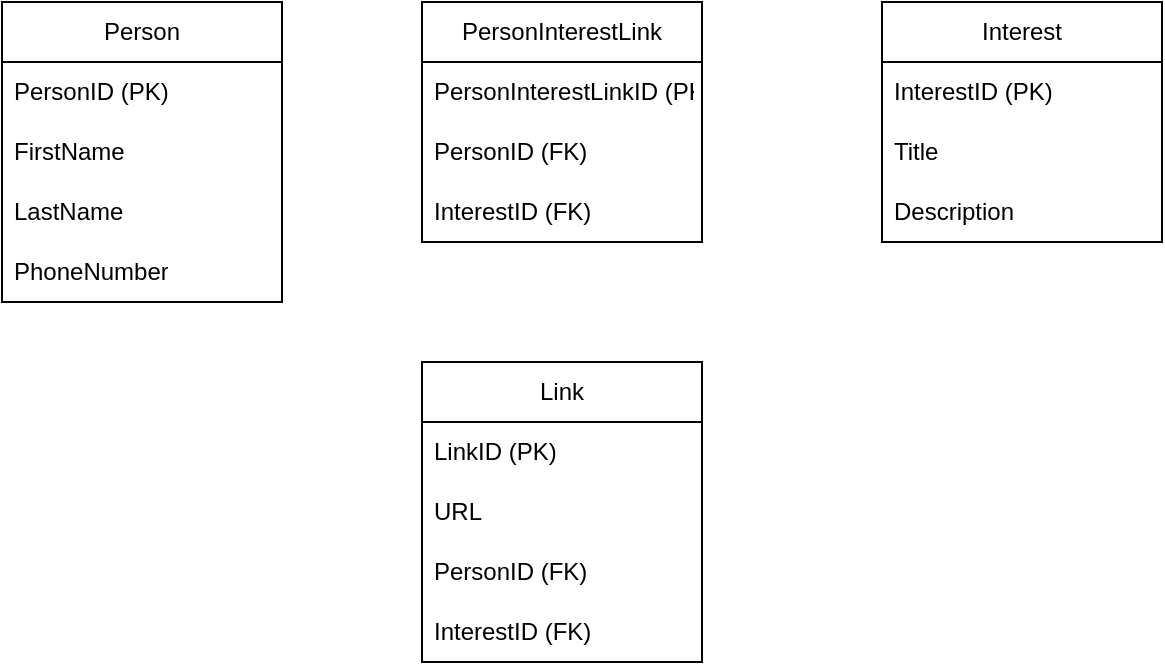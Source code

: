 <mxfile>
    <diagram name="Page-1" id="60foQCLT3XqNLbGLmRLX">
        <mxGraphModel dx="394" dy="291" grid="1" gridSize="10" guides="1" tooltips="1" connect="1" arrows="1" fold="1" page="1" pageScale="1" pageWidth="827" pageHeight="1169" math="0" shadow="0">
            <root>
                <mxCell id="0"/>
                <mxCell id="1" parent="0"/>
                <mxCell id="LYJwa-jdWXWLqhB_5yj_-6" value="Person" style="swimlane;fontStyle=0;childLayout=stackLayout;horizontal=1;startSize=30;horizontalStack=0;resizeParent=1;resizeParentMax=0;resizeLast=0;collapsible=1;marginBottom=0;whiteSpace=wrap;html=1;" parent="1" vertex="1">
                    <mxGeometry x="120" y="520" width="140" height="150" as="geometry"/>
                </mxCell>
                <mxCell id="LYJwa-jdWXWLqhB_5yj_-7" value="PersonID (PK)" style="text;strokeColor=none;fillColor=none;align=left;verticalAlign=middle;spacingLeft=4;spacingRight=4;overflow=hidden;points=[[0,0.5],[1,0.5]];portConstraint=eastwest;rotatable=0;whiteSpace=wrap;html=1;" parent="LYJwa-jdWXWLqhB_5yj_-6" vertex="1">
                    <mxGeometry y="30" width="140" height="30" as="geometry"/>
                </mxCell>
                <mxCell id="LYJwa-jdWXWLqhB_5yj_-8" value="FirstName" style="text;strokeColor=none;fillColor=none;align=left;verticalAlign=middle;spacingLeft=4;spacingRight=4;overflow=hidden;points=[[0,0.5],[1,0.5]];portConstraint=eastwest;rotatable=0;whiteSpace=wrap;html=1;" parent="LYJwa-jdWXWLqhB_5yj_-6" vertex="1">
                    <mxGeometry y="60" width="140" height="30" as="geometry"/>
                </mxCell>
                <mxCell id="LYJwa-jdWXWLqhB_5yj_-9" value="LastName" style="text;strokeColor=none;fillColor=none;align=left;verticalAlign=middle;spacingLeft=4;spacingRight=4;overflow=hidden;points=[[0,0.5],[1,0.5]];portConstraint=eastwest;rotatable=0;whiteSpace=wrap;html=1;" parent="LYJwa-jdWXWLqhB_5yj_-6" vertex="1">
                    <mxGeometry y="90" width="140" height="30" as="geometry"/>
                </mxCell>
                <mxCell id="LYJwa-jdWXWLqhB_5yj_-10" value="PhoneNumber" style="text;strokeColor=none;fillColor=none;align=left;verticalAlign=middle;spacingLeft=4;spacingRight=4;overflow=hidden;points=[[0,0.5],[1,0.5]];portConstraint=eastwest;rotatable=0;whiteSpace=wrap;html=1;" parent="LYJwa-jdWXWLqhB_5yj_-6" vertex="1">
                    <mxGeometry y="120" width="140" height="30" as="geometry"/>
                </mxCell>
                <mxCell id="Y2njo1Tbb-M6BporsBtd-1" value="Interest" style="swimlane;fontStyle=0;childLayout=stackLayout;horizontal=1;startSize=30;horizontalStack=0;resizeParent=1;resizeParentMax=0;resizeLast=0;collapsible=1;marginBottom=0;whiteSpace=wrap;html=1;" parent="1" vertex="1">
                    <mxGeometry x="560" y="520" width="140" height="120" as="geometry">
                        <mxRectangle x="360" y="360" width="80" height="30" as="alternateBounds"/>
                    </mxGeometry>
                </mxCell>
                <mxCell id="Y2njo1Tbb-M6BporsBtd-2" value="InterestID (PK)" style="text;strokeColor=none;fillColor=none;align=left;verticalAlign=middle;spacingLeft=4;spacingRight=4;overflow=hidden;points=[[0,0.5],[1,0.5]];portConstraint=eastwest;rotatable=0;whiteSpace=wrap;html=1;" parent="Y2njo1Tbb-M6BporsBtd-1" vertex="1">
                    <mxGeometry y="30" width="140" height="30" as="geometry"/>
                </mxCell>
                <mxCell id="Y2njo1Tbb-M6BporsBtd-3" value="Title" style="text;strokeColor=none;fillColor=none;align=left;verticalAlign=middle;spacingLeft=4;spacingRight=4;overflow=hidden;points=[[0,0.5],[1,0.5]];portConstraint=eastwest;rotatable=0;whiteSpace=wrap;html=1;" parent="Y2njo1Tbb-M6BporsBtd-1" vertex="1">
                    <mxGeometry y="60" width="140" height="30" as="geometry"/>
                </mxCell>
                <mxCell id="Y2njo1Tbb-M6BporsBtd-4" value="Description" style="text;strokeColor=none;fillColor=none;align=left;verticalAlign=middle;spacingLeft=4;spacingRight=4;overflow=hidden;points=[[0,0.5],[1,0.5]];portConstraint=eastwest;rotatable=0;whiteSpace=wrap;html=1;" parent="Y2njo1Tbb-M6BporsBtd-1" vertex="1">
                    <mxGeometry y="90" width="140" height="30" as="geometry"/>
                </mxCell>
                <mxCell id="2" value="Link" style="swimlane;fontStyle=0;childLayout=stackLayout;horizontal=1;startSize=30;horizontalStack=0;resizeParent=1;resizeParentMax=0;resizeLast=0;collapsible=1;marginBottom=0;whiteSpace=wrap;html=1;" parent="1" vertex="1">
                    <mxGeometry x="330" y="700" width="140" height="150" as="geometry"/>
                </mxCell>
                <mxCell id="3" value="LinkID (PK)" style="text;strokeColor=none;fillColor=none;align=left;verticalAlign=middle;spacingLeft=4;spacingRight=4;overflow=hidden;points=[[0,0.5],[1,0.5]];portConstraint=eastwest;rotatable=0;whiteSpace=wrap;html=1;" parent="2" vertex="1">
                    <mxGeometry y="30" width="140" height="30" as="geometry"/>
                </mxCell>
                <mxCell id="4" value="URL" style="text;strokeColor=none;fillColor=none;align=left;verticalAlign=middle;spacingLeft=4;spacingRight=4;overflow=hidden;points=[[0,0.5],[1,0.5]];portConstraint=eastwest;rotatable=0;whiteSpace=wrap;html=1;" parent="2" vertex="1">
                    <mxGeometry y="60" width="140" height="30" as="geometry"/>
                </mxCell>
                <mxCell id="5" value="PersonID (FK)" style="text;strokeColor=none;fillColor=none;align=left;verticalAlign=middle;spacingLeft=4;spacingRight=4;overflow=hidden;points=[[0,0.5],[1,0.5]];portConstraint=eastwest;rotatable=0;whiteSpace=wrap;html=1;" parent="2" vertex="1">
                    <mxGeometry y="90" width="140" height="30" as="geometry"/>
                </mxCell>
                <mxCell id="6" value="InterestID (FK)" style="text;strokeColor=none;fillColor=none;align=left;verticalAlign=middle;spacingLeft=4;spacingRight=4;overflow=hidden;points=[[0,0.5],[1,0.5]];portConstraint=eastwest;rotatable=0;whiteSpace=wrap;html=1;" parent="2" vertex="1">
                    <mxGeometry y="120" width="140" height="30" as="geometry"/>
                </mxCell>
                <mxCell id="12" value="PersonInterestLink" style="swimlane;fontStyle=0;childLayout=stackLayout;horizontal=1;startSize=30;horizontalStack=0;resizeParent=1;resizeParentMax=0;resizeLast=0;collapsible=1;marginBottom=0;whiteSpace=wrap;html=1;" parent="1" vertex="1">
                    <mxGeometry x="330" y="520" width="140" height="120" as="geometry"/>
                </mxCell>
                <mxCell id="13" value="&lt;span style=&quot;text-align: center;&quot;&gt;PersonInterestLinkID&lt;/span&gt;&amp;nbsp;(PK)" style="text;strokeColor=none;fillColor=none;align=left;verticalAlign=middle;spacingLeft=4;spacingRight=4;overflow=hidden;points=[[0,0.5],[1,0.5]];portConstraint=eastwest;rotatable=0;whiteSpace=wrap;html=1;" parent="12" vertex="1">
                    <mxGeometry y="30" width="140" height="30" as="geometry"/>
                </mxCell>
                <mxCell id="17" value="PersonID (FK)" style="text;strokeColor=none;fillColor=none;align=left;verticalAlign=middle;spacingLeft=4;spacingRight=4;overflow=hidden;points=[[0,0.5],[1,0.5]];portConstraint=eastwest;rotatable=0;whiteSpace=wrap;html=1;" parent="12" vertex="1">
                    <mxGeometry y="60" width="140" height="30" as="geometry"/>
                </mxCell>
                <mxCell id="18" value="InterestID (FK)" style="text;strokeColor=none;fillColor=none;align=left;verticalAlign=middle;spacingLeft=4;spacingRight=4;overflow=hidden;points=[[0,0.5],[1,0.5]];portConstraint=eastwest;rotatable=0;whiteSpace=wrap;html=1;" parent="12" vertex="1">
                    <mxGeometry y="90" width="140" height="30" as="geometry"/>
                </mxCell>
            </root>
        </mxGraphModel>
    </diagram>
</mxfile>